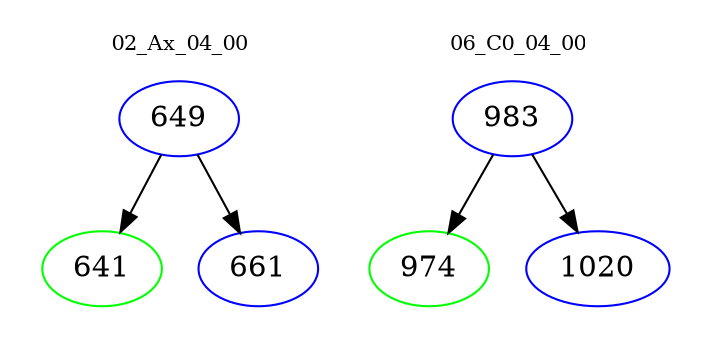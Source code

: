 digraph{
subgraph cluster_0 {
color = white
label = "02_Ax_04_00";
fontsize=10;
T0_649 [label="649", color="blue"]
T0_649 -> T0_641 [color="black"]
T0_641 [label="641", color="green"]
T0_649 -> T0_661 [color="black"]
T0_661 [label="661", color="blue"]
}
subgraph cluster_1 {
color = white
label = "06_C0_04_00";
fontsize=10;
T1_983 [label="983", color="blue"]
T1_983 -> T1_974 [color="black"]
T1_974 [label="974", color="green"]
T1_983 -> T1_1020 [color="black"]
T1_1020 [label="1020", color="blue"]
}
}
